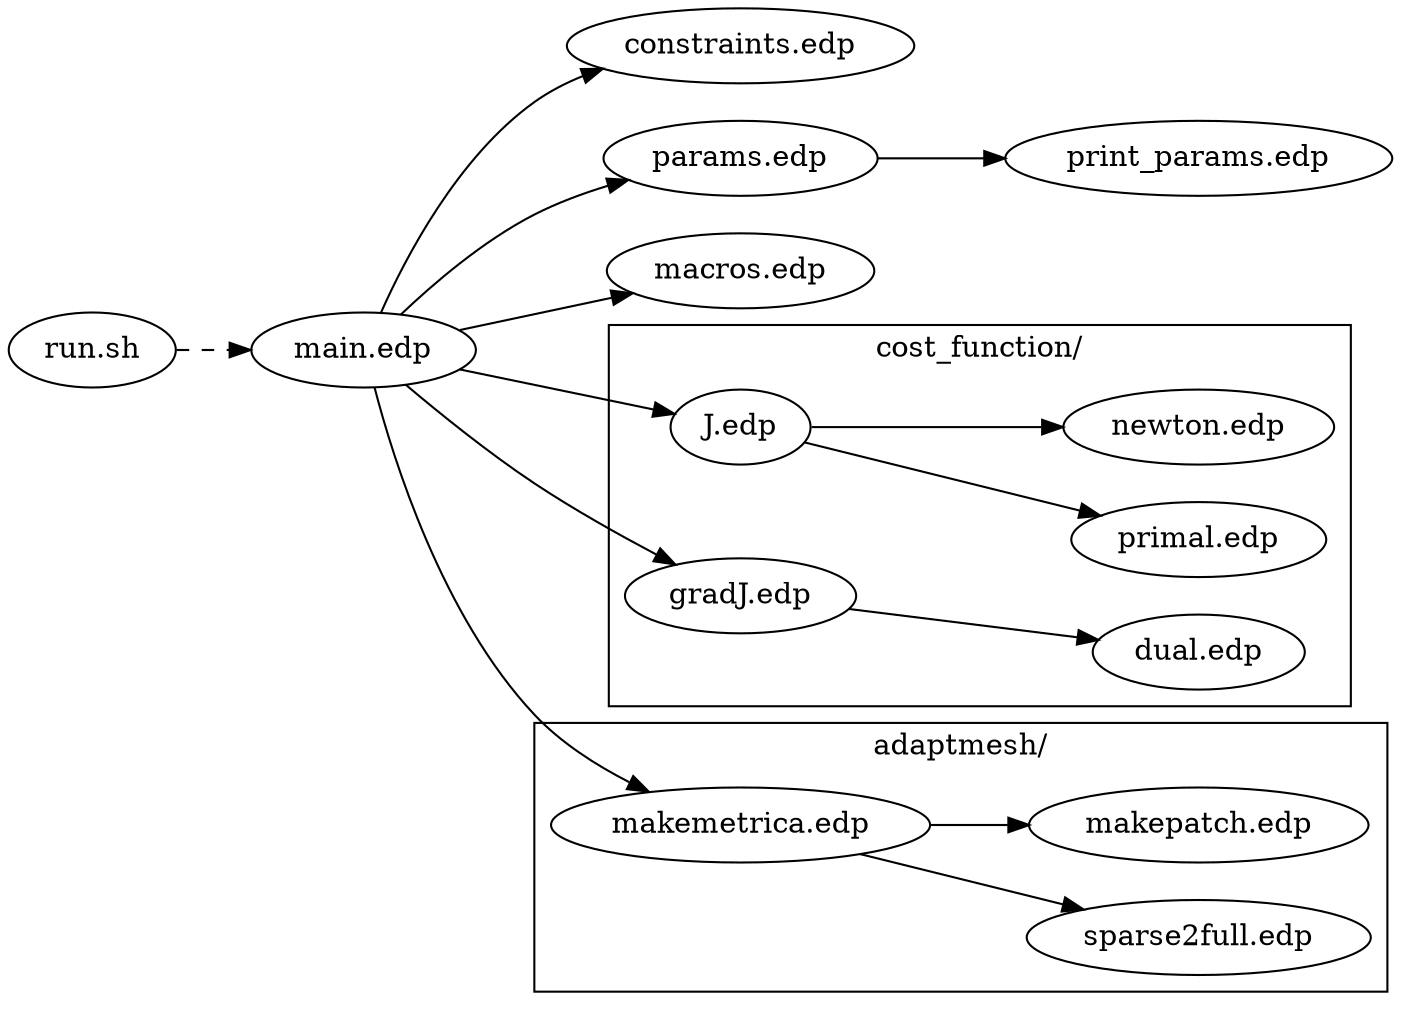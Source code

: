 digraph nonlinear {
rankdir=LR;
edge [style = dashed]
"run.sh" -> "main.edp"
edge[style = normal]
"main.edp" -> "constraints.edp";
"main.edp" -> "params.edp";
"params.edp" -> "print_params.edp";
"main.edp" -> "macros.edp";
"main.edp" -> "J.edp";
"main.edp" -> "gradJ.edp";
"main.edp" -> "makemetrica.edp";
subgraph cluster_adaptmesh {
label = "adaptmesh/"
"makemetrica.edp" -> "sparse2full.edp";
"makemetrica.edp" -> "makepatch.edp";
}
subgraph cluster_cost_function {
label = "cost_function/"
"J.edp" -> "primal.edp";
"J.edp" -> "newton.edp";
"gradJ.edp" -> "dual.edp";
}
}
